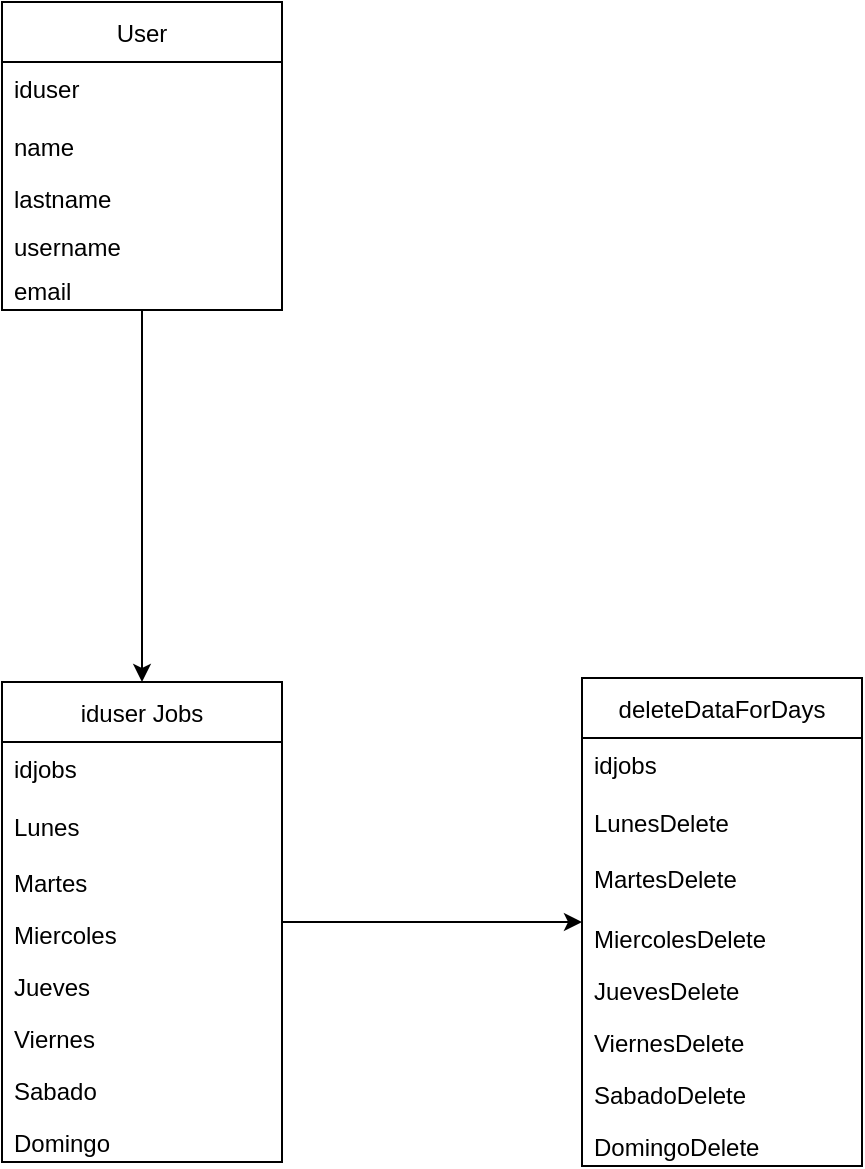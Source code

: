 <mxfile version="13.6.4" type="device"><diagram id="YWBDSs7qXvVCfmByqpxU" name="Page-1"><mxGraphModel dx="1178" dy="643" grid="1" gridSize="10" guides="1" tooltips="1" connect="1" arrows="1" fold="1" page="1" pageScale="1" pageWidth="1920" pageHeight="1200" math="0" shadow="0"><root><mxCell id="0"/><mxCell id="1" parent="0"/><mxCell id="WuKNxouNDGxQJSujgXwv-22" value="" style="edgeStyle=orthogonalEdgeStyle;rounded=0;orthogonalLoop=1;jettySize=auto;html=1;" parent="1" source="WuKNxouNDGxQJSujgXwv-1" target="WuKNxouNDGxQJSujgXwv-17" edge="1"><mxGeometry relative="1" as="geometry"/></mxCell><mxCell id="Kh0w11MIxbSs6SNQO4Ou-10" value="" style="edgeStyle=orthogonalEdgeStyle;curved=0;rounded=1;sketch=0;orthogonalLoop=1;jettySize=auto;html=1;" edge="1" parent="1" source="WuKNxouNDGxQJSujgXwv-17" target="Kh0w11MIxbSs6SNQO4Ou-1"><mxGeometry relative="1" as="geometry"/></mxCell><mxCell id="WuKNxouNDGxQJSujgXwv-17" value="iduser Jobs" style="swimlane;fontStyle=0;childLayout=stackLayout;horizontal=1;startSize=30;fillColor=none;horizontalStack=0;resizeParent=1;resizeParentMax=0;resizeLast=0;collapsible=1;marginBottom=0;" parent="1" vertex="1"><mxGeometry x="100" y="470" width="140" height="240" as="geometry"/></mxCell><mxCell id="WuKNxouNDGxQJSujgXwv-18" value="idjobs" style="text;strokeColor=none;fillColor=none;align=left;verticalAlign=top;spacingLeft=4;spacingRight=4;overflow=hidden;rotatable=0;points=[[0,0.5],[1,0.5]];portConstraint=eastwest;" parent="WuKNxouNDGxQJSujgXwv-17" vertex="1"><mxGeometry y="30" width="140" height="26" as="geometry"/></mxCell><mxCell id="WuKNxouNDGxQJSujgXwv-19" value="Lunes " style="text;strokeColor=none;fillColor=none;align=left;verticalAlign=bottom;spacingLeft=4;spacingRight=4;overflow=hidden;rotatable=0;points=[[0,0.5],[1,0.5]];portConstraint=eastwest;" parent="WuKNxouNDGxQJSujgXwv-17" vertex="1"><mxGeometry y="56" width="140" height="26" as="geometry"/></mxCell><mxCell id="K7XRACM8_wRyRMsgWl2O-9" value="Martes" style="text;strokeColor=none;fillColor=none;align=left;verticalAlign=bottom;spacingLeft=4;spacingRight=4;overflow=hidden;rotatable=0;points=[[0,0.5],[1,0.5]];portConstraint=eastwest;" parent="WuKNxouNDGxQJSujgXwv-17" vertex="1"><mxGeometry y="82" width="140" height="28" as="geometry"/></mxCell><mxCell id="K7XRACM8_wRyRMsgWl2O-8" value="Miercoles" style="text;strokeColor=none;fillColor=none;align=left;verticalAlign=bottom;spacingLeft=4;spacingRight=4;overflow=hidden;rotatable=0;points=[[0,0.5],[1,0.5]];portConstraint=eastwest;" parent="WuKNxouNDGxQJSujgXwv-17" vertex="1"><mxGeometry y="110" width="140" height="26" as="geometry"/></mxCell><mxCell id="K7XRACM8_wRyRMsgWl2O-10" value="Jueves" style="text;strokeColor=none;fillColor=none;align=left;verticalAlign=bottom;spacingLeft=4;spacingRight=4;overflow=hidden;rotatable=0;points=[[0,0.5],[1,0.5]];portConstraint=eastwest;" parent="WuKNxouNDGxQJSujgXwv-17" vertex="1"><mxGeometry y="136" width="140" height="26" as="geometry"/></mxCell><mxCell id="K7XRACM8_wRyRMsgWl2O-11" value="Viernes" style="text;strokeColor=none;fillColor=none;align=left;verticalAlign=bottom;spacingLeft=4;spacingRight=4;overflow=hidden;rotatable=0;points=[[0,0.5],[1,0.5]];portConstraint=eastwest;" parent="WuKNxouNDGxQJSujgXwv-17" vertex="1"><mxGeometry y="162" width="140" height="26" as="geometry"/></mxCell><mxCell id="K7XRACM8_wRyRMsgWl2O-12" value="Sabado" style="text;strokeColor=none;fillColor=none;align=left;verticalAlign=bottom;spacingLeft=4;spacingRight=4;overflow=hidden;rotatable=0;points=[[0,0.5],[1,0.5]];portConstraint=eastwest;" parent="WuKNxouNDGxQJSujgXwv-17" vertex="1"><mxGeometry y="188" width="140" height="26" as="geometry"/></mxCell><mxCell id="K7XRACM8_wRyRMsgWl2O-13" value="Domingo" style="text;strokeColor=none;fillColor=none;align=left;verticalAlign=bottom;spacingLeft=4;spacingRight=4;overflow=hidden;rotatable=0;points=[[0,0.5],[1,0.5]];portConstraint=eastwest;" parent="WuKNxouNDGxQJSujgXwv-17" vertex="1"><mxGeometry y="214" width="140" height="26" as="geometry"/></mxCell><mxCell id="WuKNxouNDGxQJSujgXwv-1" value="User" style="swimlane;fontStyle=0;childLayout=stackLayout;horizontal=1;startSize=30;fillColor=none;horizontalStack=0;resizeParent=1;resizeParentMax=0;resizeLast=0;collapsible=1;marginBottom=0;" parent="1" vertex="1"><mxGeometry x="100" y="130" width="140" height="154" as="geometry"/></mxCell><mxCell id="WuKNxouNDGxQJSujgXwv-2" value="iduser&#10;" style="text;strokeColor=none;fillColor=none;align=left;verticalAlign=top;spacingLeft=4;spacingRight=4;overflow=hidden;rotatable=0;points=[[0,0.5],[1,0.5]];portConstraint=eastwest;" parent="WuKNxouNDGxQJSujgXwv-1" vertex="1"><mxGeometry y="30" width="140" height="26" as="geometry"/></mxCell><mxCell id="WuKNxouNDGxQJSujgXwv-7" value="name" style="text;strokeColor=none;fillColor=none;align=left;verticalAlign=bottom;spacingLeft=4;spacingRight=4;overflow=hidden;rotatable=0;points=[[0,0.5],[1,0.5]];portConstraint=eastwest;" parent="WuKNxouNDGxQJSujgXwv-1" vertex="1"><mxGeometry y="56" width="140" height="26" as="geometry"/></mxCell><mxCell id="WuKNxouNDGxQJSujgXwv-6" value="lastname" style="text;strokeColor=none;fillColor=none;align=left;verticalAlign=bottom;spacingLeft=4;spacingRight=4;overflow=hidden;rotatable=0;points=[[0,0.5],[1,0.5]];portConstraint=eastwest;" parent="WuKNxouNDGxQJSujgXwv-1" vertex="1"><mxGeometry y="82" width="140" height="26" as="geometry"/></mxCell><mxCell id="WuKNxouNDGxQJSujgXwv-25" value="username" style="text;strokeColor=none;fillColor=none;align=left;verticalAlign=bottom;spacingLeft=4;spacingRight=4;overflow=hidden;rotatable=0;points=[[0,0.5],[1,0.5]];portConstraint=eastwest;" parent="WuKNxouNDGxQJSujgXwv-1" vertex="1"><mxGeometry y="108" width="140" height="24" as="geometry"/></mxCell><mxCell id="WuKNxouNDGxQJSujgXwv-9" value="email" style="text;strokeColor=none;fillColor=none;align=left;verticalAlign=bottom;spacingLeft=4;spacingRight=4;overflow=hidden;rotatable=0;points=[[0,0.5],[1,0.5]];portConstraint=eastwest;" parent="WuKNxouNDGxQJSujgXwv-1" vertex="1"><mxGeometry y="132" width="140" height="22" as="geometry"/></mxCell><mxCell id="Kh0w11MIxbSs6SNQO4Ou-1" value="deleteDataForDays" style="swimlane;fontStyle=0;childLayout=stackLayout;horizontal=1;startSize=30;fillColor=none;horizontalStack=0;resizeParent=1;resizeParentMax=0;resizeLast=0;collapsible=1;marginBottom=0;" vertex="1" parent="1"><mxGeometry x="390" y="468" width="140" height="244" as="geometry"/></mxCell><mxCell id="Kh0w11MIxbSs6SNQO4Ou-2" value="idjobs" style="text;strokeColor=none;fillColor=none;align=left;verticalAlign=top;spacingLeft=4;spacingRight=4;overflow=hidden;rotatable=0;points=[[0,0.5],[1,0.5]];portConstraint=eastwest;" vertex="1" parent="Kh0w11MIxbSs6SNQO4Ou-1"><mxGeometry y="30" width="140" height="26" as="geometry"/></mxCell><mxCell id="Kh0w11MIxbSs6SNQO4Ou-3" value="LunesDelete" style="text;strokeColor=none;fillColor=none;align=left;verticalAlign=bottom;spacingLeft=4;spacingRight=4;overflow=hidden;rotatable=0;points=[[0,0.5],[1,0.5]];portConstraint=eastwest;" vertex="1" parent="Kh0w11MIxbSs6SNQO4Ou-1"><mxGeometry y="56" width="140" height="26" as="geometry"/></mxCell><mxCell id="Kh0w11MIxbSs6SNQO4Ou-4" value="MartesDelete" style="text;strokeColor=none;fillColor=none;align=left;verticalAlign=bottom;spacingLeft=4;spacingRight=4;overflow=hidden;rotatable=0;points=[[0,0.5],[1,0.5]];portConstraint=eastwest;" vertex="1" parent="Kh0w11MIxbSs6SNQO4Ou-1"><mxGeometry y="82" width="140" height="28" as="geometry"/></mxCell><mxCell id="Kh0w11MIxbSs6SNQO4Ou-5" value="MiercolesDelete" style="text;strokeColor=none;fillColor=none;align=left;verticalAlign=bottom;spacingLeft=4;spacingRight=4;overflow=hidden;rotatable=0;points=[[0,0.5],[1,0.5]];portConstraint=eastwest;" vertex="1" parent="Kh0w11MIxbSs6SNQO4Ou-1"><mxGeometry y="110" width="140" height="30" as="geometry"/></mxCell><mxCell id="Kh0w11MIxbSs6SNQO4Ou-6" value="JuevesDelete" style="text;strokeColor=none;fillColor=none;align=left;verticalAlign=bottom;spacingLeft=4;spacingRight=4;overflow=hidden;rotatable=0;points=[[0,0.5],[1,0.5]];portConstraint=eastwest;" vertex="1" parent="Kh0w11MIxbSs6SNQO4Ou-1"><mxGeometry y="140" width="140" height="26" as="geometry"/></mxCell><mxCell id="Kh0w11MIxbSs6SNQO4Ou-7" value="ViernesDelete" style="text;strokeColor=none;fillColor=none;align=left;verticalAlign=bottom;spacingLeft=4;spacingRight=4;overflow=hidden;rotatable=0;points=[[0,0.5],[1,0.5]];portConstraint=eastwest;" vertex="1" parent="Kh0w11MIxbSs6SNQO4Ou-1"><mxGeometry y="166" width="140" height="26" as="geometry"/></mxCell><mxCell id="Kh0w11MIxbSs6SNQO4Ou-8" value="SabadoDelete" style="text;strokeColor=none;fillColor=none;align=left;verticalAlign=bottom;spacingLeft=4;spacingRight=4;overflow=hidden;rotatable=0;points=[[0,0.5],[1,0.5]];portConstraint=eastwest;" vertex="1" parent="Kh0w11MIxbSs6SNQO4Ou-1"><mxGeometry y="192" width="140" height="26" as="geometry"/></mxCell><mxCell id="Kh0w11MIxbSs6SNQO4Ou-9" value="DomingoDelete" style="text;strokeColor=none;fillColor=none;align=left;verticalAlign=bottom;spacingLeft=4;spacingRight=4;overflow=hidden;rotatable=0;points=[[0,0.5],[1,0.5]];portConstraint=eastwest;" vertex="1" parent="Kh0w11MIxbSs6SNQO4Ou-1"><mxGeometry y="218" width="140" height="26" as="geometry"/></mxCell></root></mxGraphModel></diagram></mxfile>
